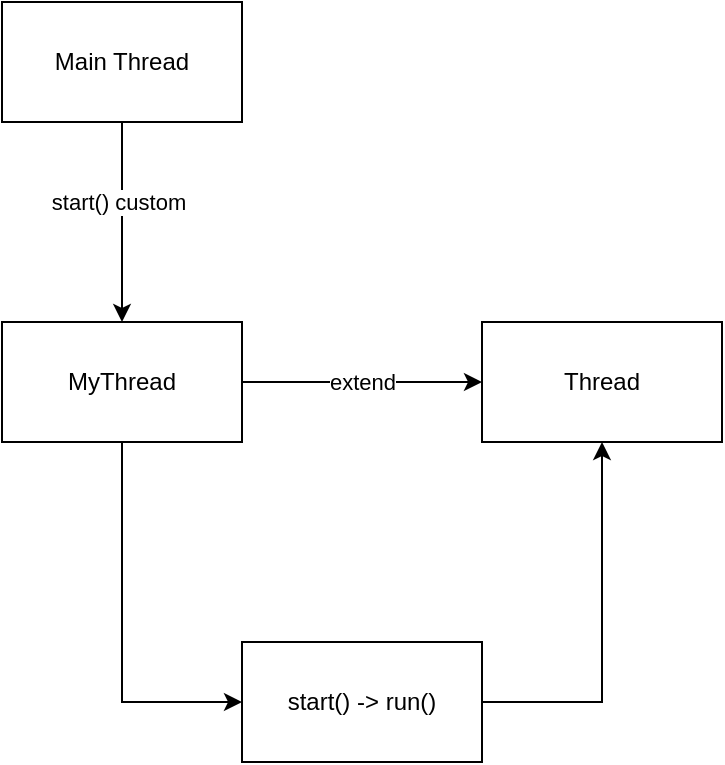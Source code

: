 <mxfile version="15.5.4" type="embed"><diagram id="23iRSUPoRavnBvh4doch" name="myThread-extend-thread"><mxGraphModel dx="390" dy="326" grid="1" gridSize="10" guides="1" tooltips="1" connect="1" arrows="1" fold="1" page="1" pageScale="1" pageWidth="827" pageHeight="1169" math="0" shadow="0"><root><mxCell id="0"/><mxCell id="1" parent="0"/><mxCell id="7" style="edgeStyle=orthogonalEdgeStyle;rounded=0;orthogonalLoop=1;jettySize=auto;html=1;entryX=0.5;entryY=0;entryDx=0;entryDy=0;" edge="1" parent="1" source="2" target="3"><mxGeometry relative="1" as="geometry"/></mxCell><mxCell id="8" value="start() custom" style="edgeLabel;html=1;align=center;verticalAlign=middle;resizable=0;points=[];" vertex="1" connectable="0" parent="7"><mxGeometry x="-0.2" y="-2" relative="1" as="geometry"><mxPoint as="offset"/></mxGeometry></mxCell><mxCell id="2" value="Main Thread" style="rounded=0;whiteSpace=wrap;html=1;" vertex="1" parent="1"><mxGeometry x="80" y="80" width="120" height="60" as="geometry"/></mxCell><mxCell id="5" style="edgeStyle=orthogonalEdgeStyle;rounded=0;orthogonalLoop=1;jettySize=auto;html=1;entryX=0;entryY=0.5;entryDx=0;entryDy=0;" edge="1" parent="1" source="3" target="4"><mxGeometry relative="1" as="geometry"/></mxCell><mxCell id="6" value="extend" style="edgeLabel;html=1;align=center;verticalAlign=middle;resizable=0;points=[];" vertex="1" connectable="0" parent="5"><mxGeometry x="0.433" y="-2" relative="1" as="geometry"><mxPoint x="-26" y="-2" as="offset"/></mxGeometry></mxCell><mxCell id="10" style="edgeStyle=orthogonalEdgeStyle;rounded=0;orthogonalLoop=1;jettySize=auto;html=1;entryX=0;entryY=0.5;entryDx=0;entryDy=0;" edge="1" parent="1" source="3" target="9"><mxGeometry relative="1" as="geometry"/></mxCell><mxCell id="3" value="MyThread" style="rounded=0;whiteSpace=wrap;html=1;" vertex="1" parent="1"><mxGeometry x="80" y="240" width="120" height="60" as="geometry"/></mxCell><mxCell id="4" value="Thread" style="rounded=0;whiteSpace=wrap;html=1;" vertex="1" parent="1"><mxGeometry x="320" y="240" width="120" height="60" as="geometry"/></mxCell><mxCell id="11" style="edgeStyle=orthogonalEdgeStyle;rounded=0;orthogonalLoop=1;jettySize=auto;html=1;entryX=0.5;entryY=1;entryDx=0;entryDy=0;exitX=1;exitY=0.5;exitDx=0;exitDy=0;" edge="1" parent="1" source="9" target="4"><mxGeometry relative="1" as="geometry"/></mxCell><mxCell id="9" value="start() -&amp;gt; run()" style="rounded=0;whiteSpace=wrap;html=1;" vertex="1" parent="1"><mxGeometry x="200" y="400" width="120" height="60" as="geometry"/></mxCell></root></mxGraphModel></diagram></mxfile>